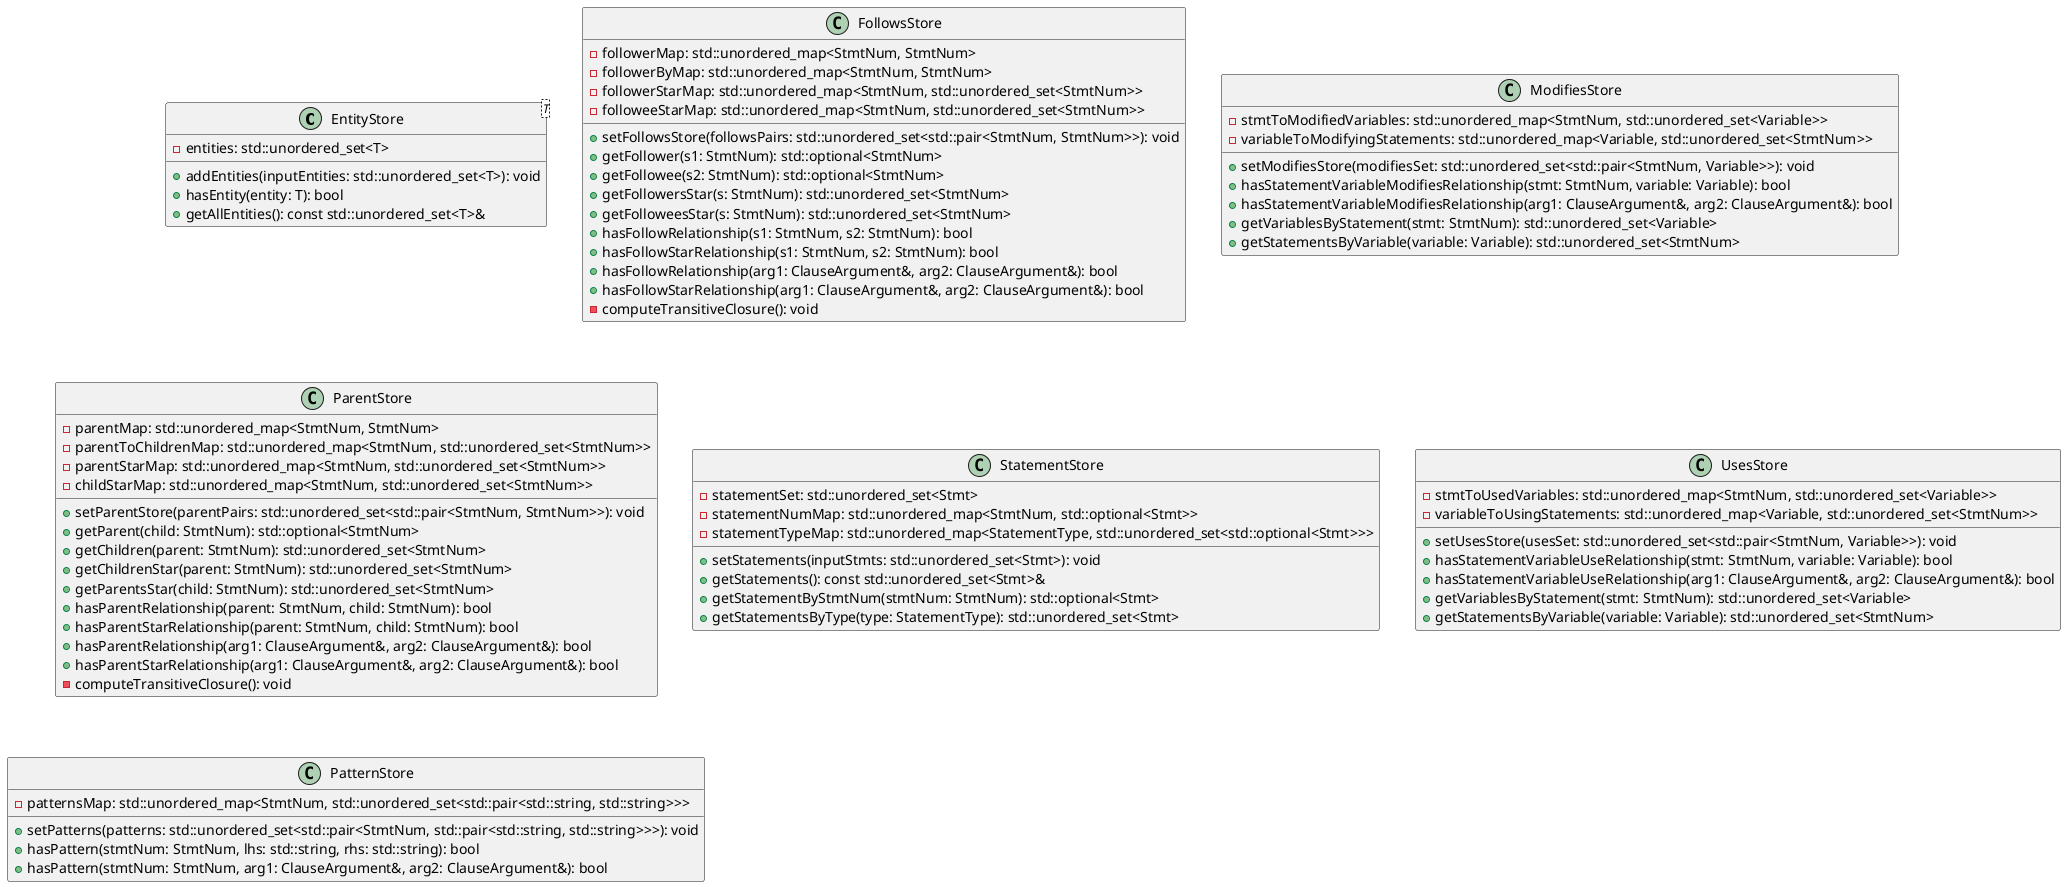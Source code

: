 @startuml

class EntityStore<T> {
    + addEntities(inputEntities: std::unordered_set<T>): void
    + hasEntity(entity: T): bool
    + getAllEntities(): const std::unordered_set<T>&
    - entities: std::unordered_set<T>
}

class FollowsStore {
    + setFollowsStore(followsPairs: std::unordered_set<std::pair<StmtNum, StmtNum>>): void
    + getFollower(s1: StmtNum): std::optional<StmtNum>
    + getFollowee(s2: StmtNum): std::optional<StmtNum>
    + getFollowersStar(s: StmtNum): std::unordered_set<StmtNum>
    + getFolloweesStar(s: StmtNum): std::unordered_set<StmtNum>
    + hasFollowRelationship(s1: StmtNum, s2: StmtNum): bool
    + hasFollowStarRelationship(s1: StmtNum, s2: StmtNum): bool
    + hasFollowRelationship(arg1: ClauseArgument&, arg2: ClauseArgument&): bool
    + hasFollowStarRelationship(arg1: ClauseArgument&, arg2: ClauseArgument&): bool
    - followerMap: std::unordered_map<StmtNum, StmtNum>
    - followerByMap: std::unordered_map<StmtNum, StmtNum>
    - followerStarMap: std::unordered_map<StmtNum, std::unordered_set<StmtNum>>
    - followeeStarMap: std::unordered_map<StmtNum, std::unordered_set<StmtNum>>
    - computeTransitiveClosure(): void
}


class ModifiesStore {

    + setModifiesStore(modifiesSet: std::unordered_set<std::pair<StmtNum, Variable>>): void
    + hasStatementVariableModifiesRelationship(stmt: StmtNum, variable: Variable): bool
    + hasStatementVariableModifiesRelationship(arg1: ClauseArgument&, arg2: ClauseArgument&): bool
    + getVariablesByStatement(stmt: StmtNum): std::unordered_set<Variable>
    + getStatementsByVariable(variable: Variable): std::unordered_set<StmtNum>
    - stmtToModifiedVariables: std::unordered_map<StmtNum, std::unordered_set<Variable>>
    - variableToModifyingStatements: std::unordered_map<Variable, std::unordered_set<StmtNum>>
}

class ParentStore {
    + setParentStore(parentPairs: std::unordered_set<std::pair<StmtNum, StmtNum>>): void
    + getParent(child: StmtNum): std::optional<StmtNum>
    + getChildren(parent: StmtNum): std::unordered_set<StmtNum>
    + getChildrenStar(parent: StmtNum): std::unordered_set<StmtNum>
    + getParentsStar(child: StmtNum): std::unordered_set<StmtNum>
    + hasParentRelationship(parent: StmtNum, child: StmtNum): bool
    + hasParentStarRelationship(parent: StmtNum, child: StmtNum): bool
    + hasParentRelationship(arg1: ClauseArgument&, arg2: ClauseArgument&): bool
    + hasParentStarRelationship(arg1: ClauseArgument&, arg2: ClauseArgument&): bool
    - parentMap: std::unordered_map<StmtNum, StmtNum>
    - parentToChildrenMap: std::unordered_map<StmtNum, std::unordered_set<StmtNum>>
    - parentStarMap: std::unordered_map<StmtNum, std::unordered_set<StmtNum>>
    - childStarMap: std::unordered_map<StmtNum, std::unordered_set<StmtNum>>
    - computeTransitiveClosure(): void
}

class StatementStore {
    + setStatements(inputStmts: std::unordered_set<Stmt>): void
    + getStatements(): const std::unordered_set<Stmt>&
    + getStatementByStmtNum(stmtNum: StmtNum): std::optional<Stmt>
    + getStatementsByType(type: StatementType): std::unordered_set<Stmt>
    - statementSet: std::unordered_set<Stmt>
    - statementNumMap: std::unordered_map<StmtNum, std::optional<Stmt>>
    - statementTypeMap: std::unordered_map<StatementType, std::unordered_set<std::optional<Stmt>>>
}

class UsesStore {
    + setUsesStore(usesSet: std::unordered_set<std::pair<StmtNum, Variable>>): void
    + hasStatementVariableUseRelationship(stmt: StmtNum, variable: Variable): bool
    + hasStatementVariableUseRelationship(arg1: ClauseArgument&, arg2: ClauseArgument&): bool
    + getVariablesByStatement(stmt: StmtNum): std::unordered_set<Variable>
    + getStatementsByVariable(variable: Variable): std::unordered_set<StmtNum>
    - stmtToUsedVariables: std::unordered_map<StmtNum, std::unordered_set<Variable>>
    - variableToUsingStatements: std::unordered_map<Variable, std::unordered_set<StmtNum>>
}

class PatternStore {

    + setPatterns(patterns: std::unordered_set<std::pair<StmtNum, std::pair<std::string, std::string>>>): void
    + hasPattern(stmtNum: StmtNum, lhs: std::string, rhs: std::string): bool
    + hasPattern(stmtNum: StmtNum, arg1: ClauseArgument&, arg2: ClauseArgument&): bool
    - patternsMap: std::unordered_map<StmtNum, std::unordered_set<std::pair<std::string, std::string>>>
}

@enduml